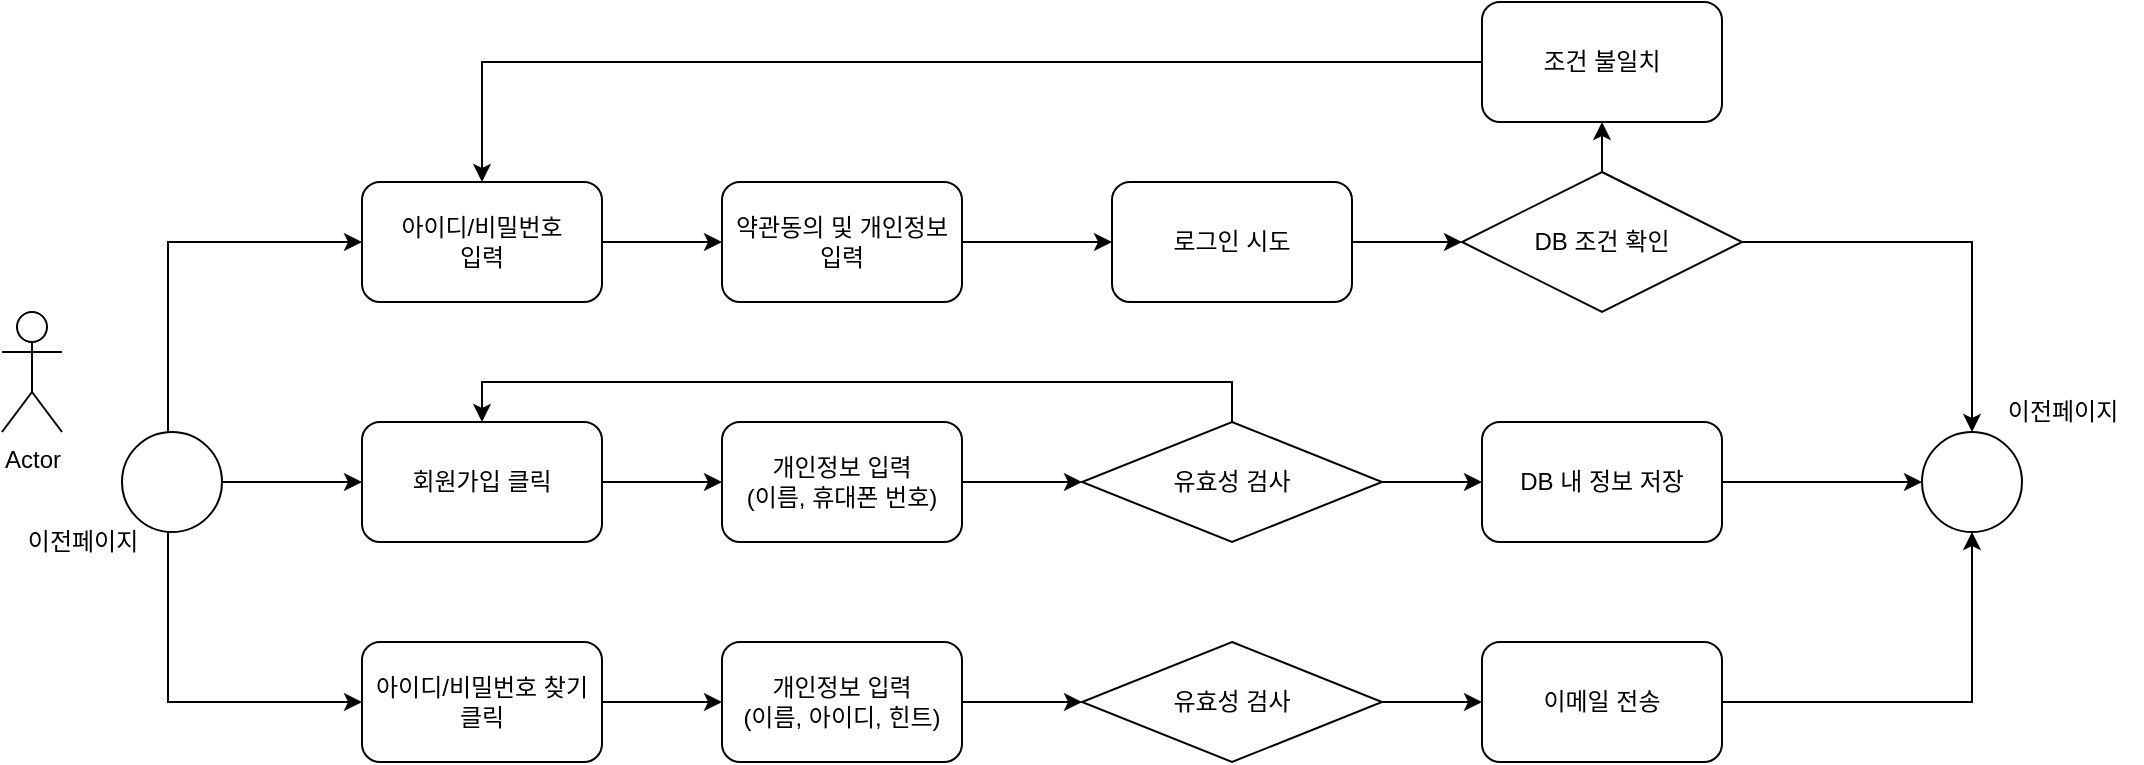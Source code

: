 <mxfile version="14.7.2" type="device"><diagram id="64iQoZWjhpA5INil8A8W" name="Page-1"><mxGraphModel dx="1422" dy="762" grid="1" gridSize="10" guides="1" tooltips="1" connect="1" arrows="1" fold="1" page="1" pageScale="1" pageWidth="827" pageHeight="1169" math="0" shadow="0"><root><mxCell id="0"/><mxCell id="1" parent="0"/><mxCell id="9cpQuQSonMXcjoniCgFa-14" value="Actor" style="shape=umlActor;verticalLabelPosition=bottom;verticalAlign=top;html=1;outlineConnect=0;" parent="1" vertex="1"><mxGeometry x="10" y="285" width="30" height="60" as="geometry"/></mxCell><mxCell id="9cpQuQSonMXcjoniCgFa-37" style="edgeStyle=orthogonalEdgeStyle;rounded=0;orthogonalLoop=1;jettySize=auto;html=1;exitX=1;exitY=0;exitDx=0;exitDy=0;entryX=0;entryY=0.5;entryDx=0;entryDy=0;" parent="1" source="9cpQuQSonMXcjoniCgFa-16" target="9cpQuQSonMXcjoniCgFa-24" edge="1"><mxGeometry relative="1" as="geometry"><Array as="points"><mxPoint x="93" y="250"/></Array></mxGeometry></mxCell><mxCell id="9cpQuQSonMXcjoniCgFa-38" style="edgeStyle=orthogonalEdgeStyle;rounded=0;orthogonalLoop=1;jettySize=auto;html=1;exitX=1;exitY=0.5;exitDx=0;exitDy=0;entryX=0;entryY=0.5;entryDx=0;entryDy=0;" parent="1" source="9cpQuQSonMXcjoniCgFa-16" target="9cpQuQSonMXcjoniCgFa-17" edge="1"><mxGeometry relative="1" as="geometry"/></mxCell><mxCell id="9cpQuQSonMXcjoniCgFa-39" style="edgeStyle=orthogonalEdgeStyle;rounded=0;orthogonalLoop=1;jettySize=auto;html=1;exitX=1;exitY=1;exitDx=0;exitDy=0;entryX=0;entryY=0.5;entryDx=0;entryDy=0;" parent="1" source="9cpQuQSonMXcjoniCgFa-16" target="9cpQuQSonMXcjoniCgFa-26" edge="1"><mxGeometry relative="1" as="geometry"><Array as="points"><mxPoint x="93" y="480"/></Array></mxGeometry></mxCell><mxCell id="9cpQuQSonMXcjoniCgFa-16" value="" style="ellipse;whiteSpace=wrap;html=1;aspect=fixed;" parent="1" vertex="1"><mxGeometry x="70" y="345" width="50" height="50" as="geometry"/></mxCell><mxCell id="9cpQuQSonMXcjoniCgFa-46" style="edgeStyle=orthogonalEdgeStyle;rounded=0;orthogonalLoop=1;jettySize=auto;html=1;exitX=1;exitY=0.5;exitDx=0;exitDy=0;entryX=0;entryY=0.5;entryDx=0;entryDy=0;" parent="1" source="9cpQuQSonMXcjoniCgFa-17" target="9cpQuQSonMXcjoniCgFa-19" edge="1"><mxGeometry relative="1" as="geometry"/></mxCell><mxCell id="9cpQuQSonMXcjoniCgFa-17" value="회원가입 클릭" style="rounded=1;whiteSpace=wrap;html=1;" parent="1" vertex="1"><mxGeometry x="190" y="340" width="120" height="60" as="geometry"/></mxCell><mxCell id="9cpQuQSonMXcjoniCgFa-42" style="edgeStyle=orthogonalEdgeStyle;rounded=0;orthogonalLoop=1;jettySize=auto;html=1;exitX=1;exitY=0.5;exitDx=0;exitDy=0;entryX=0;entryY=0.5;entryDx=0;entryDy=0;" parent="1" source="9cpQuQSonMXcjoniCgFa-18" target="9cpQuQSonMXcjoniCgFa-31" edge="1"><mxGeometry relative="1" as="geometry"/></mxCell><mxCell id="9cpQuQSonMXcjoniCgFa-18" value="로그인 시도" style="rounded=1;whiteSpace=wrap;html=1;" parent="1" vertex="1"><mxGeometry x="565" y="220" width="120" height="60" as="geometry"/></mxCell><mxCell id="9cpQuQSonMXcjoniCgFa-47" style="edgeStyle=orthogonalEdgeStyle;rounded=0;orthogonalLoop=1;jettySize=auto;html=1;exitX=1;exitY=0.5;exitDx=0;exitDy=0;entryX=0;entryY=0.5;entryDx=0;entryDy=0;" parent="1" source="9cpQuQSonMXcjoniCgFa-19" target="9cpQuQSonMXcjoniCgFa-32" edge="1"><mxGeometry relative="1" as="geometry"/></mxCell><mxCell id="9cpQuQSonMXcjoniCgFa-19" value="개인정보 입력&lt;br&gt;(이름, 휴대폰 번호)" style="rounded=1;whiteSpace=wrap;html=1;" parent="1" vertex="1"><mxGeometry x="370" y="340" width="120" height="60" as="geometry"/></mxCell><mxCell id="9cpQuQSonMXcjoniCgFa-50" style="edgeStyle=orthogonalEdgeStyle;rounded=0;orthogonalLoop=1;jettySize=auto;html=1;exitX=1;exitY=0.5;exitDx=0;exitDy=0;entryX=0;entryY=0.5;entryDx=0;entryDy=0;" parent="1" source="9cpQuQSonMXcjoniCgFa-20" target="9cpQuQSonMXcjoniCgFa-34" edge="1"><mxGeometry relative="1" as="geometry"/></mxCell><mxCell id="9cpQuQSonMXcjoniCgFa-20" value="DB 내 정보 저장" style="rounded=1;whiteSpace=wrap;html=1;" parent="1" vertex="1"><mxGeometry x="750" y="340" width="120" height="60" as="geometry"/></mxCell><mxCell id="9cpQuQSonMXcjoniCgFa-44" style="edgeStyle=orthogonalEdgeStyle;rounded=0;orthogonalLoop=1;jettySize=auto;html=1;exitX=0;exitY=0.5;exitDx=0;exitDy=0;entryX=0.5;entryY=0;entryDx=0;entryDy=0;" parent="1" source="9cpQuQSonMXcjoniCgFa-21" target="9cpQuQSonMXcjoniCgFa-24" edge="1"><mxGeometry relative="1" as="geometry"/></mxCell><mxCell id="9cpQuQSonMXcjoniCgFa-21" value="조건 불일치" style="rounded=1;whiteSpace=wrap;html=1;" parent="1" vertex="1"><mxGeometry x="750" y="130" width="120" height="60" as="geometry"/></mxCell><mxCell id="9cpQuQSonMXcjoniCgFa-54" style="edgeStyle=orthogonalEdgeStyle;rounded=0;orthogonalLoop=1;jettySize=auto;html=1;exitX=1;exitY=0.5;exitDx=0;exitDy=0;entryX=0.5;entryY=1;entryDx=0;entryDy=0;" parent="1" source="9cpQuQSonMXcjoniCgFa-22" target="9cpQuQSonMXcjoniCgFa-34" edge="1"><mxGeometry relative="1" as="geometry"/></mxCell><mxCell id="9cpQuQSonMXcjoniCgFa-22" value="이메일 전송" style="rounded=1;whiteSpace=wrap;html=1;" parent="1" vertex="1"><mxGeometry x="750" y="450" width="120" height="60" as="geometry"/></mxCell><mxCell id="9cpQuQSonMXcjoniCgFa-52" style="edgeStyle=orthogonalEdgeStyle;rounded=0;orthogonalLoop=1;jettySize=auto;html=1;exitX=1;exitY=0.5;exitDx=0;exitDy=0;entryX=0;entryY=0.5;entryDx=0;entryDy=0;" parent="1" source="9cpQuQSonMXcjoniCgFa-23" target="9cpQuQSonMXcjoniCgFa-36" edge="1"><mxGeometry relative="1" as="geometry"/></mxCell><mxCell id="9cpQuQSonMXcjoniCgFa-23" value="개인정보 입력&lt;br&gt;(이름, 아이디, 힌트)" style="rounded=1;whiteSpace=wrap;html=1;" parent="1" vertex="1"><mxGeometry x="370" y="450" width="120" height="60" as="geometry"/></mxCell><mxCell id="9cpQuQSonMXcjoniCgFa-40" style="edgeStyle=orthogonalEdgeStyle;rounded=0;orthogonalLoop=1;jettySize=auto;html=1;exitX=1;exitY=0.5;exitDx=0;exitDy=0;entryX=0;entryY=0.5;entryDx=0;entryDy=0;" parent="1" source="9cpQuQSonMXcjoniCgFa-24" target="9cpQuQSonMXcjoniCgFa-28" edge="1"><mxGeometry relative="1" as="geometry"/></mxCell><mxCell id="9cpQuQSonMXcjoniCgFa-24" value="아이디/비밀번호&lt;br&gt;입력" style="rounded=1;whiteSpace=wrap;html=1;" parent="1" vertex="1"><mxGeometry x="190" y="220" width="120" height="60" as="geometry"/></mxCell><mxCell id="9cpQuQSonMXcjoniCgFa-51" style="edgeStyle=orthogonalEdgeStyle;rounded=0;orthogonalLoop=1;jettySize=auto;html=1;exitX=1;exitY=0.5;exitDx=0;exitDy=0;entryX=0;entryY=0.5;entryDx=0;entryDy=0;" parent="1" source="9cpQuQSonMXcjoniCgFa-26" target="9cpQuQSonMXcjoniCgFa-23" edge="1"><mxGeometry relative="1" as="geometry"/></mxCell><mxCell id="9cpQuQSonMXcjoniCgFa-26" value="아이디/비밀번호 찾기 클릭" style="rounded=1;whiteSpace=wrap;html=1;" parent="1" vertex="1"><mxGeometry x="190" y="450" width="120" height="60" as="geometry"/></mxCell><mxCell id="9cpQuQSonMXcjoniCgFa-41" style="edgeStyle=orthogonalEdgeStyle;rounded=0;orthogonalLoop=1;jettySize=auto;html=1;exitX=1;exitY=0.5;exitDx=0;exitDy=0;entryX=0;entryY=0.5;entryDx=0;entryDy=0;" parent="1" source="9cpQuQSonMXcjoniCgFa-28" target="9cpQuQSonMXcjoniCgFa-18" edge="1"><mxGeometry relative="1" as="geometry"/></mxCell><mxCell id="9cpQuQSonMXcjoniCgFa-28" value="약관동의 및 개인정보 입력" style="rounded=1;whiteSpace=wrap;html=1;" parent="1" vertex="1"><mxGeometry x="370" y="220" width="120" height="60" as="geometry"/></mxCell><mxCell id="9cpQuQSonMXcjoniCgFa-43" style="edgeStyle=orthogonalEdgeStyle;rounded=0;orthogonalLoop=1;jettySize=auto;html=1;exitX=0.5;exitY=0;exitDx=0;exitDy=0;entryX=0.5;entryY=1;entryDx=0;entryDy=0;" parent="1" source="9cpQuQSonMXcjoniCgFa-31" target="9cpQuQSonMXcjoniCgFa-21" edge="1"><mxGeometry relative="1" as="geometry"/></mxCell><mxCell id="9cpQuQSonMXcjoniCgFa-45" style="edgeStyle=orthogonalEdgeStyle;rounded=0;orthogonalLoop=1;jettySize=auto;html=1;exitX=1;exitY=0.5;exitDx=0;exitDy=0;entryX=0.5;entryY=0;entryDx=0;entryDy=0;" parent="1" source="9cpQuQSonMXcjoniCgFa-31" target="9cpQuQSonMXcjoniCgFa-34" edge="1"><mxGeometry relative="1" as="geometry"/></mxCell><mxCell id="9cpQuQSonMXcjoniCgFa-31" value="DB 조건 확인" style="rhombus;whiteSpace=wrap;html=1;" parent="1" vertex="1"><mxGeometry x="740" y="215" width="140" height="70" as="geometry"/></mxCell><mxCell id="9cpQuQSonMXcjoniCgFa-48" style="edgeStyle=orthogonalEdgeStyle;rounded=0;orthogonalLoop=1;jettySize=auto;html=1;exitX=0.5;exitY=0;exitDx=0;exitDy=0;entryX=0.5;entryY=0;entryDx=0;entryDy=0;" parent="1" source="9cpQuQSonMXcjoniCgFa-32" target="9cpQuQSonMXcjoniCgFa-17" edge="1"><mxGeometry relative="1" as="geometry"/></mxCell><mxCell id="9cpQuQSonMXcjoniCgFa-49" style="edgeStyle=orthogonalEdgeStyle;rounded=0;orthogonalLoop=1;jettySize=auto;html=1;exitX=1;exitY=0.5;exitDx=0;exitDy=0;entryX=0;entryY=0.5;entryDx=0;entryDy=0;" parent="1" source="9cpQuQSonMXcjoniCgFa-32" target="9cpQuQSonMXcjoniCgFa-20" edge="1"><mxGeometry relative="1" as="geometry"/></mxCell><mxCell id="9cpQuQSonMXcjoniCgFa-32" value="유효성 검사" style="rhombus;whiteSpace=wrap;html=1;" parent="1" vertex="1"><mxGeometry x="550" y="340" width="150" height="60" as="geometry"/></mxCell><mxCell id="9cpQuQSonMXcjoniCgFa-34" value="" style="ellipse;whiteSpace=wrap;html=1;aspect=fixed;" parent="1" vertex="1"><mxGeometry x="970" y="345" width="50" height="50" as="geometry"/></mxCell><mxCell id="9cpQuQSonMXcjoniCgFa-53" style="edgeStyle=orthogonalEdgeStyle;rounded=0;orthogonalLoop=1;jettySize=auto;html=1;exitX=1;exitY=0.5;exitDx=0;exitDy=0;entryX=0;entryY=0.5;entryDx=0;entryDy=0;" parent="1" source="9cpQuQSonMXcjoniCgFa-36" target="9cpQuQSonMXcjoniCgFa-22" edge="1"><mxGeometry relative="1" as="geometry"/></mxCell><mxCell id="9cpQuQSonMXcjoniCgFa-36" value="유효성 검사" style="rhombus;whiteSpace=wrap;html=1;" parent="1" vertex="1"><mxGeometry x="550" y="450" width="150" height="60" as="geometry"/></mxCell><mxCell id="1ZdKtWScTH5H-qchpOr2-1" value="이전페이지" style="text;html=1;align=center;verticalAlign=middle;resizable=0;points=[];autosize=1;strokeColor=none;" vertex="1" parent="1"><mxGeometry x="10" y="390" width="80" height="20" as="geometry"/></mxCell><mxCell id="1ZdKtWScTH5H-qchpOr2-2" value="이전페이지" style="text;html=1;align=center;verticalAlign=middle;resizable=0;points=[];autosize=1;strokeColor=none;" vertex="1" parent="1"><mxGeometry x="1000" y="325" width="80" height="20" as="geometry"/></mxCell></root></mxGraphModel></diagram></mxfile>